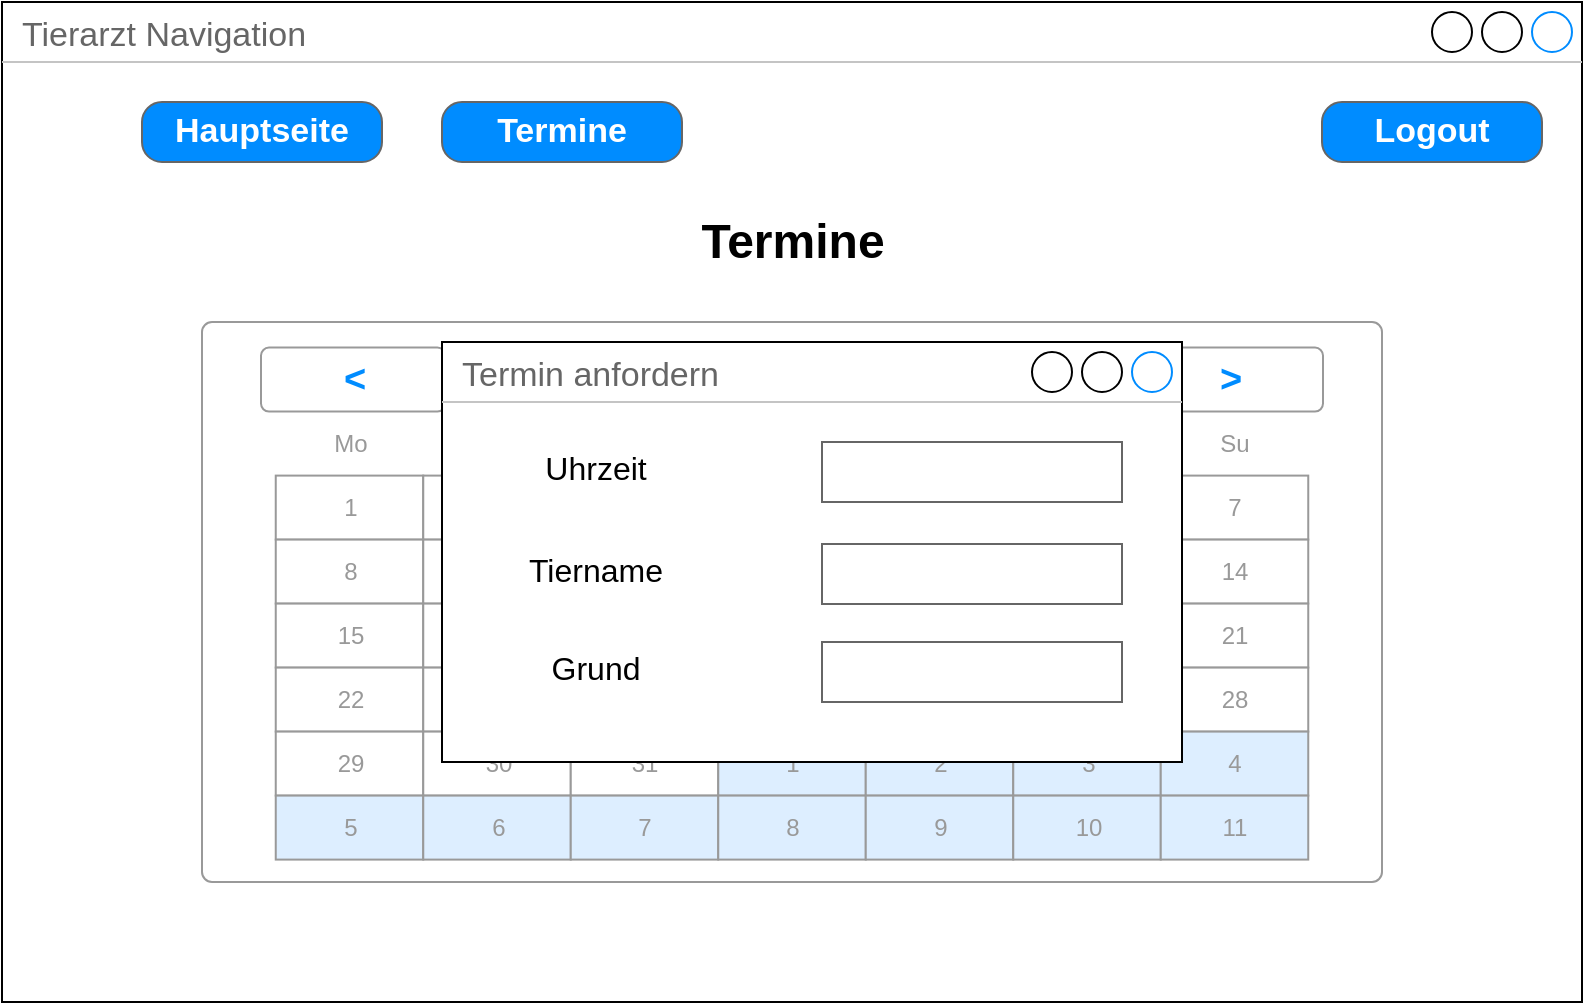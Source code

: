 <mxfile version="13.0.9" type="device"><diagram id="v5jku8EpdRO2-ojvof9i" name="Page-1"><mxGraphModel dx="1422" dy="769" grid="1" gridSize="10" guides="1" tooltips="1" connect="1" arrows="1" fold="1" page="1" pageScale="1" pageWidth="827" pageHeight="1169" math="0" shadow="0"><root><mxCell id="0"/><mxCell id="1" parent="0"/><mxCell id="fFc--IbS6-ilkoog5b3p-4" value="Tierarzt Navigation" style="strokeWidth=1;shadow=0;dashed=0;align=center;html=1;shape=mxgraph.mockup.containers.window;align=left;verticalAlign=top;spacingLeft=8;strokeColor2=#008cff;strokeColor3=#c4c4c4;fontColor=#666666;mainText=;fontSize=17;labelBackgroundColor=none;" vertex="1" parent="1"><mxGeometry x="80" y="120" width="790" height="500" as="geometry"/></mxCell><mxCell id="fFc--IbS6-ilkoog5b3p-5" value="Logout" style="strokeWidth=1;shadow=0;dashed=0;align=center;html=1;shape=mxgraph.mockup.buttons.button;strokeColor=#666666;fontColor=#ffffff;mainText=;buttonStyle=round;fontSize=17;fontStyle=1;fillColor=#008cff;whiteSpace=wrap;" vertex="1" parent="1"><mxGeometry x="740" y="170" width="110" height="30" as="geometry"/></mxCell><mxCell id="fFc--IbS6-ilkoog5b3p-10" value="Termine" style="strokeWidth=1;shadow=0;dashed=0;align=center;html=1;shape=mxgraph.mockup.buttons.button;strokeColor=#666666;fontColor=#ffffff;mainText=;buttonStyle=round;fontSize=17;fontStyle=1;fillColor=#008cff;whiteSpace=wrap;" vertex="1" parent="1"><mxGeometry x="300" y="170" width="120" height="30" as="geometry"/></mxCell><mxCell id="fFc--IbS6-ilkoog5b3p-11" value="Hauptseite" style="strokeWidth=1;shadow=0;dashed=0;align=center;html=1;shape=mxgraph.mockup.buttons.button;strokeColor=#666666;fontColor=#ffffff;mainText=;buttonStyle=round;fontSize=17;fontStyle=1;fillColor=#008cff;whiteSpace=wrap;" vertex="1" parent="1"><mxGeometry x="150" y="170" width="120" height="30" as="geometry"/></mxCell><mxCell id="fFc--IbS6-ilkoog5b3p-15" value="Termine" style="text;strokeColor=none;fillColor=none;html=1;fontSize=24;fontStyle=1;verticalAlign=middle;align=center;" vertex="1" parent="1"><mxGeometry x="425" y="220" width="100" height="40" as="geometry"/></mxCell><mxCell id="fFc--IbS6-ilkoog5b3p-16" value="" style="strokeWidth=1;shadow=0;dashed=0;align=center;html=1;shape=mxgraph.mockup.forms.rrect;rSize=5;strokeColor=#999999;fillColor=#ffffff;" vertex="1" parent="1"><mxGeometry x="180" y="280" width="590" height="280" as="geometry"/></mxCell><mxCell id="fFc--IbS6-ilkoog5b3p-17" value="Mai 2020" style="strokeWidth=1;shadow=0;dashed=0;align=center;html=1;shape=mxgraph.mockup.forms.anchor;fontColor=#999999;" vertex="1" parent="fFc--IbS6-ilkoog5b3p-16"><mxGeometry x="110.625" y="12.8" width="368.75" height="32" as="geometry"/></mxCell><mxCell id="fFc--IbS6-ilkoog5b3p-18" value="&lt;" style="strokeWidth=1;shadow=0;dashed=0;align=center;html=1;shape=mxgraph.mockup.forms.rrect;rSize=4;strokeColor=#999999;fontColor=#008cff;fontSize=19;fontStyle=1;" vertex="1" parent="fFc--IbS6-ilkoog5b3p-16"><mxGeometry x="29.5" y="12.8" width="92.188" height="32" as="geometry"/></mxCell><mxCell id="fFc--IbS6-ilkoog5b3p-19" value="&gt;" style="strokeWidth=1;shadow=0;dashed=0;align=center;html=1;shape=mxgraph.mockup.forms.rrect;rSize=4;strokeColor=#999999;fontColor=#008cff;fontSize=19;fontStyle=1;" vertex="1" parent="fFc--IbS6-ilkoog5b3p-16"><mxGeometry x="468.312" y="12.8" width="92.188" height="32" as="geometry"/></mxCell><mxCell id="fFc--IbS6-ilkoog5b3p-20" value="Mo" style="strokeWidth=1;shadow=0;dashed=0;align=center;html=1;shape=mxgraph.mockup.forms.anchor;fontColor=#999999;" vertex="1" parent="fFc--IbS6-ilkoog5b3p-16"><mxGeometry x="36.875" y="44.8" width="73.75" height="32" as="geometry"/></mxCell><mxCell id="fFc--IbS6-ilkoog5b3p-21" value="Tu" style="strokeWidth=1;shadow=0;dashed=0;align=center;html=1;shape=mxgraph.mockup.forms.anchor;fontColor=#999999;" vertex="1" parent="fFc--IbS6-ilkoog5b3p-16"><mxGeometry x="110.625" y="44.8" width="73.75" height="32" as="geometry"/></mxCell><mxCell id="fFc--IbS6-ilkoog5b3p-22" value="We" style="strokeWidth=1;shadow=0;dashed=0;align=center;html=1;shape=mxgraph.mockup.forms.anchor;fontColor=#999999;" vertex="1" parent="fFc--IbS6-ilkoog5b3p-16"><mxGeometry x="184.375" y="44.8" width="73.75" height="32" as="geometry"/></mxCell><mxCell id="fFc--IbS6-ilkoog5b3p-23" value="Th" style="strokeWidth=1;shadow=0;dashed=0;align=center;html=1;shape=mxgraph.mockup.forms.anchor;fontColor=#999999;" vertex="1" parent="fFc--IbS6-ilkoog5b3p-16"><mxGeometry x="258.125" y="44.8" width="73.75" height="32" as="geometry"/></mxCell><mxCell id="fFc--IbS6-ilkoog5b3p-24" value="Fr" style="strokeWidth=1;shadow=0;dashed=0;align=center;html=1;shape=mxgraph.mockup.forms.anchor;fontColor=#999999;" vertex="1" parent="fFc--IbS6-ilkoog5b3p-16"><mxGeometry x="331.875" y="44.8" width="73.75" height="32" as="geometry"/></mxCell><mxCell id="fFc--IbS6-ilkoog5b3p-25" value="Sa" style="strokeWidth=1;shadow=0;dashed=0;align=center;html=1;shape=mxgraph.mockup.forms.anchor;fontColor=#999999;" vertex="1" parent="fFc--IbS6-ilkoog5b3p-16"><mxGeometry x="405.625" y="44.8" width="73.75" height="32" as="geometry"/></mxCell><mxCell id="fFc--IbS6-ilkoog5b3p-26" value="Su" style="strokeWidth=1;shadow=0;dashed=0;align=center;html=1;shape=mxgraph.mockup.forms.anchor;fontColor=#999999;" vertex="1" parent="fFc--IbS6-ilkoog5b3p-16"><mxGeometry x="479.375" y="44.8" width="73.75" height="32" as="geometry"/></mxCell><mxCell id="fFc--IbS6-ilkoog5b3p-27" value="1" style="strokeWidth=1;shadow=0;dashed=0;align=center;html=1;shape=mxgraph.mockup.forms.rrect;rSize=0;strokeColor=#999999;fontColor=#999999;" vertex="1" parent="fFc--IbS6-ilkoog5b3p-16"><mxGeometry x="36.875" y="76.8" width="73.75" height="32" as="geometry"/></mxCell><mxCell id="fFc--IbS6-ilkoog5b3p-28" value="2" style="strokeWidth=1;shadow=0;dashed=0;align=center;html=1;shape=mxgraph.mockup.forms.rrect;rSize=0;strokeColor=#999999;fontColor=#999999;" vertex="1" parent="fFc--IbS6-ilkoog5b3p-16"><mxGeometry x="110.625" y="76.8" width="73.75" height="32" as="geometry"/></mxCell><mxCell id="fFc--IbS6-ilkoog5b3p-29" value="3" style="strokeWidth=1;shadow=0;dashed=0;align=center;html=1;shape=mxgraph.mockup.forms.rrect;rSize=0;strokeColor=#999999;fontColor=#999999;" vertex="1" parent="fFc--IbS6-ilkoog5b3p-16"><mxGeometry x="184.375" y="76.8" width="73.75" height="32" as="geometry"/></mxCell><mxCell id="fFc--IbS6-ilkoog5b3p-30" value="4" style="strokeWidth=1;shadow=0;dashed=0;align=center;html=1;shape=mxgraph.mockup.forms.rrect;rSize=0;strokeColor=#999999;fontColor=#999999;" vertex="1" parent="fFc--IbS6-ilkoog5b3p-16"><mxGeometry x="258.125" y="76.8" width="73.75" height="32" as="geometry"/></mxCell><mxCell id="fFc--IbS6-ilkoog5b3p-31" value="5" style="strokeWidth=1;shadow=0;dashed=0;align=center;html=1;shape=mxgraph.mockup.forms.rrect;rSize=0;strokeColor=#999999;fontColor=#999999;" vertex="1" parent="fFc--IbS6-ilkoog5b3p-16"><mxGeometry x="331.875" y="76.8" width="73.75" height="32" as="geometry"/></mxCell><mxCell id="fFc--IbS6-ilkoog5b3p-32" value="6" style="strokeWidth=1;shadow=0;dashed=0;align=center;html=1;shape=mxgraph.mockup.forms.rrect;rSize=0;strokeColor=#999999;fontColor=#999999;" vertex="1" parent="fFc--IbS6-ilkoog5b3p-16"><mxGeometry x="405.625" y="76.8" width="73.75" height="32" as="geometry"/></mxCell><mxCell id="fFc--IbS6-ilkoog5b3p-33" value="7" style="strokeWidth=1;shadow=0;dashed=0;align=center;html=1;shape=mxgraph.mockup.forms.rrect;rSize=0;strokeColor=#999999;fontColor=#999999;" vertex="1" parent="fFc--IbS6-ilkoog5b3p-16"><mxGeometry x="479.375" y="76.8" width="73.75" height="32" as="geometry"/></mxCell><mxCell id="fFc--IbS6-ilkoog5b3p-34" value="8" style="strokeWidth=1;shadow=0;dashed=0;align=center;html=1;shape=mxgraph.mockup.forms.rrect;rSize=0;strokeColor=#999999;fontColor=#999999;" vertex="1" parent="fFc--IbS6-ilkoog5b3p-16"><mxGeometry x="36.875" y="108.8" width="73.75" height="32" as="geometry"/></mxCell><mxCell id="fFc--IbS6-ilkoog5b3p-35" value="9" style="strokeWidth=1;shadow=0;dashed=0;align=center;html=1;shape=mxgraph.mockup.forms.rrect;rSize=0;strokeColor=#999999;fontColor=#999999;" vertex="1" parent="fFc--IbS6-ilkoog5b3p-16"><mxGeometry x="110.625" y="108.8" width="73.75" height="32" as="geometry"/></mxCell><mxCell id="fFc--IbS6-ilkoog5b3p-36" value="10" style="strokeWidth=1;shadow=0;dashed=0;align=center;html=1;shape=mxgraph.mockup.forms.rrect;rSize=0;strokeColor=#999999;fontColor=#999999;" vertex="1" parent="fFc--IbS6-ilkoog5b3p-16"><mxGeometry x="184.375" y="108.8" width="73.75" height="32" as="geometry"/></mxCell><mxCell id="fFc--IbS6-ilkoog5b3p-37" value="11" style="strokeWidth=1;shadow=0;dashed=0;align=center;html=1;shape=mxgraph.mockup.forms.rrect;rSize=0;strokeColor=#999999;fontColor=#999999;" vertex="1" parent="fFc--IbS6-ilkoog5b3p-16"><mxGeometry x="258.125" y="108.8" width="73.75" height="32" as="geometry"/></mxCell><mxCell id="fFc--IbS6-ilkoog5b3p-38" value="12" style="strokeWidth=1;shadow=0;dashed=0;align=center;html=1;shape=mxgraph.mockup.forms.rrect;rSize=0;strokeColor=#999999;fontColor=#999999;" vertex="1" parent="fFc--IbS6-ilkoog5b3p-16"><mxGeometry x="331.875" y="108.8" width="73.75" height="32" as="geometry"/></mxCell><mxCell id="fFc--IbS6-ilkoog5b3p-39" value="13" style="strokeWidth=1;shadow=0;dashed=0;align=center;html=1;shape=mxgraph.mockup.forms.rrect;rSize=0;strokeColor=#999999;fontColor=#999999;" vertex="1" parent="fFc--IbS6-ilkoog5b3p-16"><mxGeometry x="405.625" y="108.8" width="73.75" height="32" as="geometry"/></mxCell><mxCell id="fFc--IbS6-ilkoog5b3p-40" value="14" style="strokeWidth=1;shadow=0;dashed=0;align=center;html=1;shape=mxgraph.mockup.forms.rrect;rSize=0;strokeColor=#999999;fontColor=#999999;" vertex="1" parent="fFc--IbS6-ilkoog5b3p-16"><mxGeometry x="479.375" y="108.8" width="73.75" height="32" as="geometry"/></mxCell><mxCell id="fFc--IbS6-ilkoog5b3p-41" value="15" style="strokeWidth=1;shadow=0;dashed=0;align=center;html=1;shape=mxgraph.mockup.forms.rrect;rSize=0;strokeColor=#999999;fontColor=#999999;" vertex="1" parent="fFc--IbS6-ilkoog5b3p-16"><mxGeometry x="36.875" y="140.8" width="73.75" height="32" as="geometry"/></mxCell><mxCell id="fFc--IbS6-ilkoog5b3p-42" value="16" style="strokeWidth=1;shadow=0;dashed=0;align=center;html=1;shape=mxgraph.mockup.forms.rrect;rSize=0;strokeColor=#999999;fontColor=#999999;" vertex="1" parent="fFc--IbS6-ilkoog5b3p-16"><mxGeometry x="110.625" y="140.8" width="73.75" height="32" as="geometry"/></mxCell><mxCell id="fFc--IbS6-ilkoog5b3p-43" value="17" style="strokeWidth=1;shadow=0;dashed=0;align=center;html=1;shape=mxgraph.mockup.forms.rrect;rSize=0;strokeColor=#999999;fontColor=#999999;" vertex="1" parent="fFc--IbS6-ilkoog5b3p-16"><mxGeometry x="184.375" y="140.8" width="73.75" height="32" as="geometry"/></mxCell><mxCell id="fFc--IbS6-ilkoog5b3p-44" value="18" style="strokeWidth=1;shadow=0;dashed=0;align=center;html=1;shape=mxgraph.mockup.forms.rrect;rSize=0;strokeColor=#999999;fontColor=#999999;" vertex="1" parent="fFc--IbS6-ilkoog5b3p-16"><mxGeometry x="258.125" y="140.8" width="73.75" height="32" as="geometry"/></mxCell><mxCell id="fFc--IbS6-ilkoog5b3p-45" value="19" style="strokeWidth=1;shadow=0;dashed=0;align=center;html=1;shape=mxgraph.mockup.forms.rrect;rSize=0;strokeColor=#999999;fontColor=#999999;" vertex="1" parent="fFc--IbS6-ilkoog5b3p-16"><mxGeometry x="331.875" y="140.8" width="73.75" height="32" as="geometry"/></mxCell><mxCell id="fFc--IbS6-ilkoog5b3p-46" value="20" style="strokeWidth=1;shadow=0;dashed=0;align=center;html=1;shape=mxgraph.mockup.forms.rrect;rSize=0;strokeColor=#999999;fontColor=#999999;" vertex="1" parent="fFc--IbS6-ilkoog5b3p-16"><mxGeometry x="405.625" y="140.8" width="73.75" height="32" as="geometry"/></mxCell><mxCell id="fFc--IbS6-ilkoog5b3p-47" value="21" style="strokeWidth=1;shadow=0;dashed=0;align=center;html=1;shape=mxgraph.mockup.forms.rrect;rSize=0;strokeColor=#999999;fontColor=#999999;" vertex="1" parent="fFc--IbS6-ilkoog5b3p-16"><mxGeometry x="479.375" y="140.8" width="73.75" height="32" as="geometry"/></mxCell><mxCell id="fFc--IbS6-ilkoog5b3p-48" value="22" style="strokeWidth=1;shadow=0;dashed=0;align=center;html=1;shape=mxgraph.mockup.forms.rrect;rSize=0;strokeColor=#999999;fontColor=#999999;" vertex="1" parent="fFc--IbS6-ilkoog5b3p-16"><mxGeometry x="36.875" y="172.8" width="73.75" height="32" as="geometry"/></mxCell><mxCell id="fFc--IbS6-ilkoog5b3p-49" value="23" style="strokeWidth=1;shadow=0;dashed=0;align=center;html=1;shape=mxgraph.mockup.forms.rrect;rSize=0;strokeColor=#999999;fontColor=#999999;" vertex="1" parent="fFc--IbS6-ilkoog5b3p-16"><mxGeometry x="110.625" y="172.8" width="73.75" height="32" as="geometry"/></mxCell><mxCell id="fFc--IbS6-ilkoog5b3p-50" value="25" style="strokeWidth=1;shadow=0;dashed=0;align=center;html=1;shape=mxgraph.mockup.forms.rrect;rSize=0;strokeColor=#999999;fontColor=#999999;" vertex="1" parent="fFc--IbS6-ilkoog5b3p-16"><mxGeometry x="258.125" y="172.8" width="73.75" height="32" as="geometry"/></mxCell><mxCell id="fFc--IbS6-ilkoog5b3p-51" value="26" style="strokeWidth=1;shadow=0;dashed=0;align=center;html=1;shape=mxgraph.mockup.forms.rrect;rSize=0;strokeColor=#999999;fontColor=#999999;" vertex="1" parent="fFc--IbS6-ilkoog5b3p-16"><mxGeometry x="331.875" y="172.8" width="73.75" height="32" as="geometry"/></mxCell><mxCell id="fFc--IbS6-ilkoog5b3p-52" value="27" style="strokeWidth=1;shadow=0;dashed=0;align=center;html=1;shape=mxgraph.mockup.forms.rrect;rSize=0;strokeColor=#999999;fontColor=#999999;" vertex="1" parent="fFc--IbS6-ilkoog5b3p-16"><mxGeometry x="405.625" y="172.8" width="73.75" height="32" as="geometry"/></mxCell><mxCell id="fFc--IbS6-ilkoog5b3p-53" value="28" style="strokeWidth=1;shadow=0;dashed=0;align=center;html=1;shape=mxgraph.mockup.forms.rrect;rSize=0;strokeColor=#999999;fontColor=#999999;" vertex="1" parent="fFc--IbS6-ilkoog5b3p-16"><mxGeometry x="479.375" y="172.8" width="73.75" height="32" as="geometry"/></mxCell><mxCell id="fFc--IbS6-ilkoog5b3p-54" value="29" style="strokeWidth=1;shadow=0;dashed=0;align=center;html=1;shape=mxgraph.mockup.forms.rrect;rSize=0;strokeColor=#999999;fontColor=#999999;" vertex="1" parent="fFc--IbS6-ilkoog5b3p-16"><mxGeometry x="36.875" y="204.8" width="73.75" height="32" as="geometry"/></mxCell><mxCell id="fFc--IbS6-ilkoog5b3p-55" value="30" style="strokeWidth=1;shadow=0;dashed=0;align=center;html=1;shape=mxgraph.mockup.forms.rrect;rSize=0;strokeColor=#999999;fontColor=#999999;" vertex="1" parent="fFc--IbS6-ilkoog5b3p-16"><mxGeometry x="110.625" y="204.8" width="73.75" height="32" as="geometry"/></mxCell><mxCell id="fFc--IbS6-ilkoog5b3p-56" value="31" style="strokeWidth=1;shadow=0;dashed=0;align=center;html=1;shape=mxgraph.mockup.forms.rrect;rSize=0;strokeColor=#999999;fontColor=#999999;" vertex="1" parent="fFc--IbS6-ilkoog5b3p-16"><mxGeometry x="184.375" y="204.8" width="73.75" height="32" as="geometry"/></mxCell><mxCell id="fFc--IbS6-ilkoog5b3p-57" value="1" style="strokeWidth=1;shadow=0;dashed=0;align=center;html=1;shape=mxgraph.mockup.forms.rrect;rSize=0;strokeColor=#999999;fontColor=#999999;fillColor=#ddeeff;" vertex="1" parent="fFc--IbS6-ilkoog5b3p-16"><mxGeometry x="258.125" y="204.8" width="73.75" height="32" as="geometry"/></mxCell><mxCell id="fFc--IbS6-ilkoog5b3p-58" value="2" style="strokeWidth=1;shadow=0;dashed=0;align=center;html=1;shape=mxgraph.mockup.forms.rrect;rSize=0;strokeColor=#999999;fontColor=#999999;fillColor=#ddeeff;" vertex="1" parent="fFc--IbS6-ilkoog5b3p-16"><mxGeometry x="331.875" y="204.8" width="73.75" height="32" as="geometry"/></mxCell><mxCell id="fFc--IbS6-ilkoog5b3p-59" value="3" style="strokeWidth=1;shadow=0;dashed=0;align=center;html=1;shape=mxgraph.mockup.forms.rrect;rSize=0;strokeColor=#999999;fontColor=#999999;fillColor=#ddeeff;" vertex="1" parent="fFc--IbS6-ilkoog5b3p-16"><mxGeometry x="405.625" y="204.8" width="73.75" height="32" as="geometry"/></mxCell><mxCell id="fFc--IbS6-ilkoog5b3p-60" value="4" style="strokeWidth=1;shadow=0;dashed=0;align=center;html=1;shape=mxgraph.mockup.forms.rrect;rSize=0;strokeColor=#999999;fontColor=#999999;fillColor=#ddeeff;" vertex="1" parent="fFc--IbS6-ilkoog5b3p-16"><mxGeometry x="479.375" y="204.8" width="73.75" height="32" as="geometry"/></mxCell><mxCell id="fFc--IbS6-ilkoog5b3p-61" value="5" style="strokeWidth=1;shadow=0;dashed=0;align=center;html=1;shape=mxgraph.mockup.forms.rrect;rSize=0;strokeColor=#999999;fontColor=#999999;fillColor=#ddeeff;" vertex="1" parent="fFc--IbS6-ilkoog5b3p-16"><mxGeometry x="36.875" y="236.8" width="73.75" height="32" as="geometry"/></mxCell><mxCell id="fFc--IbS6-ilkoog5b3p-62" value="6" style="strokeWidth=1;shadow=0;dashed=0;align=center;html=1;shape=mxgraph.mockup.forms.rrect;rSize=0;strokeColor=#999999;fontColor=#999999;fillColor=#ddeeff;" vertex="1" parent="fFc--IbS6-ilkoog5b3p-16"><mxGeometry x="110.625" y="236.8" width="73.75" height="32" as="geometry"/></mxCell><mxCell id="fFc--IbS6-ilkoog5b3p-63" value="7" style="strokeWidth=1;shadow=0;dashed=0;align=center;html=1;shape=mxgraph.mockup.forms.rrect;rSize=0;strokeColor=#999999;fontColor=#999999;fillColor=#ddeeff;" vertex="1" parent="fFc--IbS6-ilkoog5b3p-16"><mxGeometry x="184.375" y="236.8" width="73.75" height="32" as="geometry"/></mxCell><mxCell id="fFc--IbS6-ilkoog5b3p-64" value="8" style="strokeWidth=1;shadow=0;dashed=0;align=center;html=1;shape=mxgraph.mockup.forms.rrect;rSize=0;strokeColor=#999999;fontColor=#999999;fillColor=#ddeeff;" vertex="1" parent="fFc--IbS6-ilkoog5b3p-16"><mxGeometry x="258.125" y="236.8" width="73.75" height="32" as="geometry"/></mxCell><mxCell id="fFc--IbS6-ilkoog5b3p-65" value="9" style="strokeWidth=1;shadow=0;dashed=0;align=center;html=1;shape=mxgraph.mockup.forms.rrect;rSize=0;strokeColor=#999999;fontColor=#999999;fillColor=#ddeeff;" vertex="1" parent="fFc--IbS6-ilkoog5b3p-16"><mxGeometry x="331.875" y="236.8" width="73.75" height="32" as="geometry"/></mxCell><mxCell id="fFc--IbS6-ilkoog5b3p-66" value="10" style="strokeWidth=1;shadow=0;dashed=0;align=center;html=1;shape=mxgraph.mockup.forms.rrect;rSize=0;strokeColor=#999999;fontColor=#999999;fillColor=#ddeeff;" vertex="1" parent="fFc--IbS6-ilkoog5b3p-16"><mxGeometry x="405.625" y="236.8" width="73.75" height="32" as="geometry"/></mxCell><mxCell id="fFc--IbS6-ilkoog5b3p-67" value="11" style="strokeWidth=1;shadow=0;dashed=0;align=center;html=1;shape=mxgraph.mockup.forms.rrect;rSize=0;strokeColor=#999999;fontColor=#999999;fillColor=#ddeeff;" vertex="1" parent="fFc--IbS6-ilkoog5b3p-16"><mxGeometry x="479.375" y="236.8" width="73.75" height="32" as="geometry"/></mxCell><mxCell id="fFc--IbS6-ilkoog5b3p-68" value="24" style="strokeWidth=1;shadow=0;dashed=0;align=center;html=1;shape=mxgraph.mockup.forms.rrect;rSize=0;strokeColor=#ff0000;fontColor=#ffffff;strokeWidth=2;fillColor=#008cff;" vertex="1" parent="fFc--IbS6-ilkoog5b3p-16"><mxGeometry x="184.375" y="172.8" width="73.75" height="32" as="geometry"/></mxCell><mxCell id="fFc--IbS6-ilkoog5b3p-69" value="Termin anfordern" style="strokeWidth=1;shadow=0;dashed=0;align=center;html=1;shape=mxgraph.mockup.containers.window;align=left;verticalAlign=top;spacingLeft=8;strokeColor2=#008cff;strokeColor3=#c4c4c4;fontColor=#666666;mainText=;fontSize=17;labelBackgroundColor=none;" vertex="1" parent="1"><mxGeometry x="300" y="290" width="370" height="210" as="geometry"/></mxCell><mxCell id="fFc--IbS6-ilkoog5b3p-70" value="" style="strokeWidth=1;shadow=0;dashed=0;align=center;html=1;shape=mxgraph.mockup.text.textBox;fontColor=#666666;align=left;fontSize=17;spacingLeft=4;spacingTop=-3;strokeColor=#666666;mainText=" vertex="1" parent="1"><mxGeometry x="490" y="340" width="150" height="30" as="geometry"/></mxCell><mxCell id="fFc--IbS6-ilkoog5b3p-71" value="" style="strokeWidth=1;shadow=0;dashed=0;align=center;html=1;shape=mxgraph.mockup.text.textBox;fontColor=#666666;align=left;fontSize=17;spacingLeft=4;spacingTop=-3;strokeColor=#666666;mainText=" vertex="1" parent="1"><mxGeometry x="490" y="391" width="150" height="30" as="geometry"/></mxCell><mxCell id="fFc--IbS6-ilkoog5b3p-72" value="" style="strokeWidth=1;shadow=0;dashed=0;align=center;html=1;shape=mxgraph.mockup.text.textBox;fontColor=#666666;align=left;fontSize=17;spacingLeft=4;spacingTop=-3;strokeColor=#666666;mainText=" vertex="1" parent="1"><mxGeometry x="490" y="440" width="150" height="30" as="geometry"/></mxCell><mxCell id="fFc--IbS6-ilkoog5b3p-73" value="Uhrzeit" style="text;html=1;strokeColor=none;fillColor=none;align=center;verticalAlign=middle;whiteSpace=wrap;rounded=0;arcSize=12;strokeWidth=1;fontSize=16;" vertex="1" parent="1"><mxGeometry x="329" y="335" width="96" height="35" as="geometry"/></mxCell><mxCell id="fFc--IbS6-ilkoog5b3p-74" value="Tiername" style="text;html=1;strokeColor=none;fillColor=none;align=center;verticalAlign=middle;whiteSpace=wrap;rounded=0;arcSize=12;strokeWidth=1;fontSize=16;" vertex="1" parent="1"><mxGeometry x="329" y="386" width="96" height="35" as="geometry"/></mxCell><mxCell id="fFc--IbS6-ilkoog5b3p-75" value="Grund" style="text;html=1;strokeColor=none;fillColor=none;align=center;verticalAlign=middle;whiteSpace=wrap;rounded=0;arcSize=12;strokeWidth=1;fontSize=16;" vertex="1" parent="1"><mxGeometry x="329" y="435" width="96" height="35" as="geometry"/></mxCell></root></mxGraphModel></diagram></mxfile>